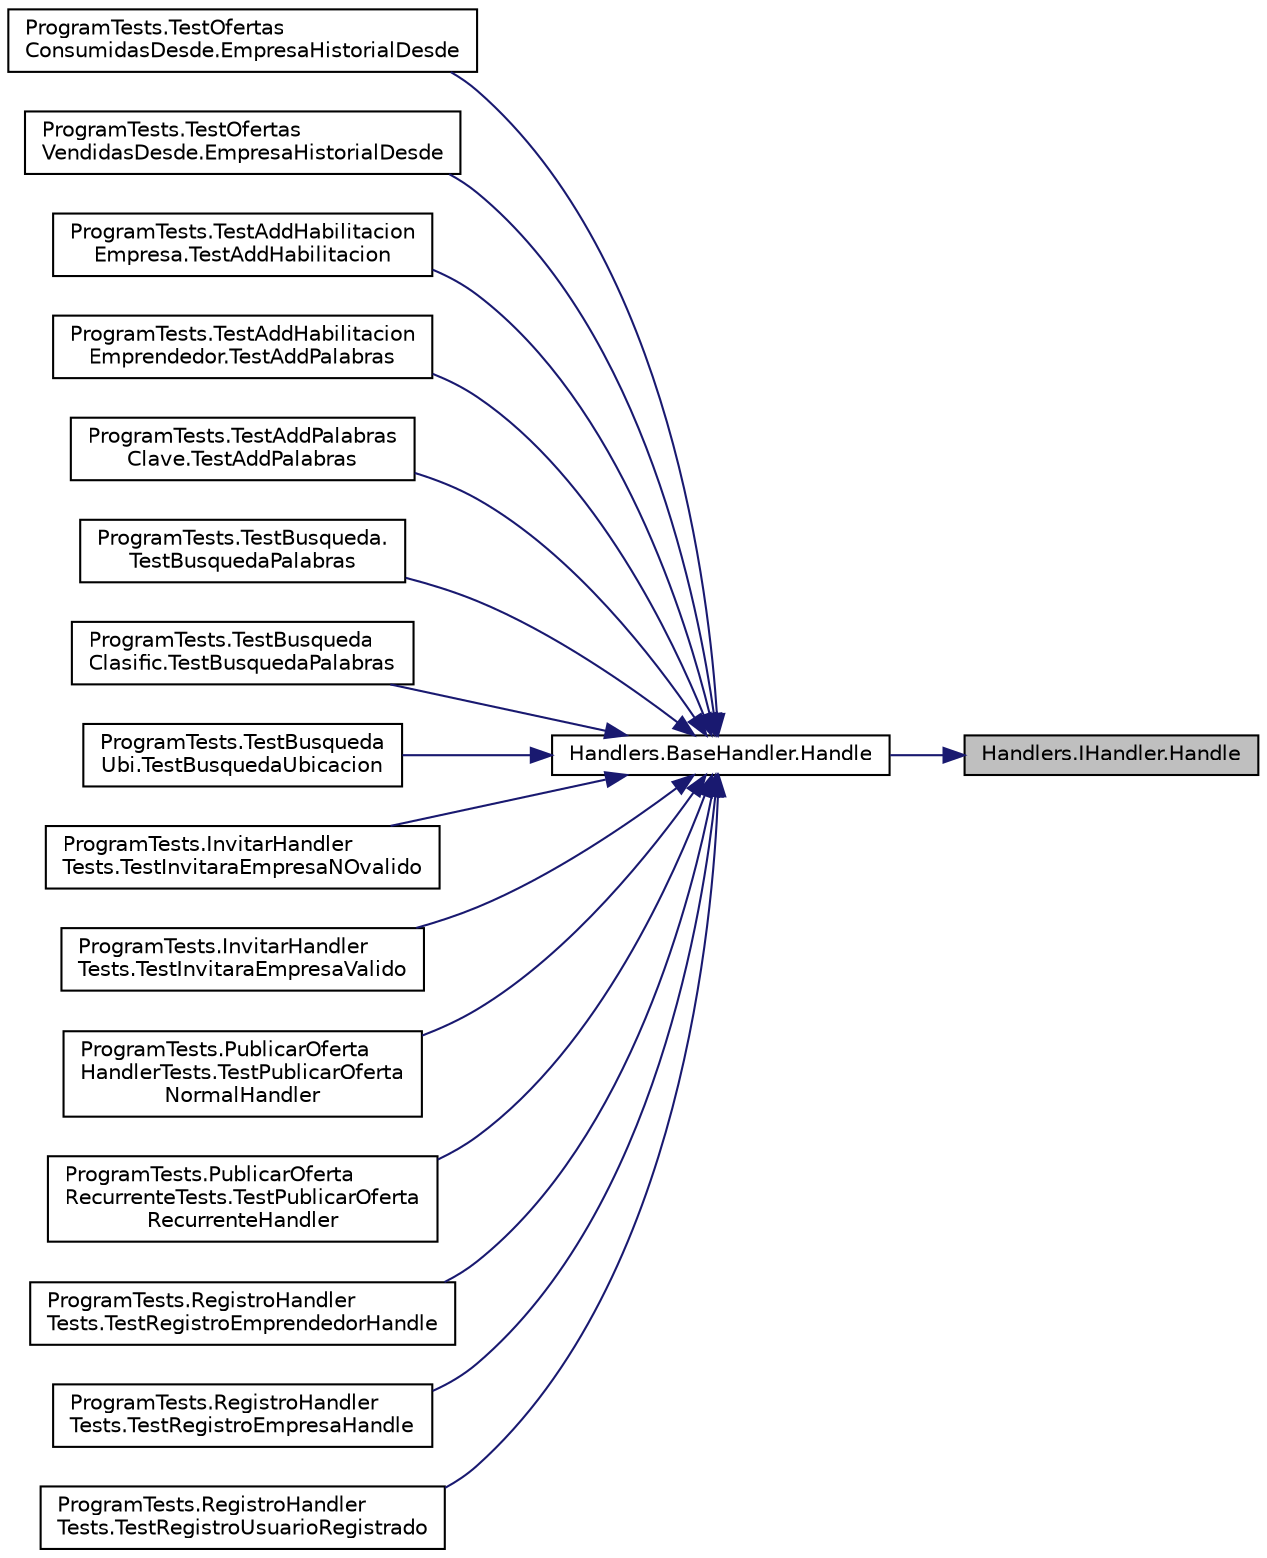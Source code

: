 digraph "Handlers.IHandler.Handle"
{
 // INTERACTIVE_SVG=YES
 // LATEX_PDF_SIZE
  edge [fontname="Helvetica",fontsize="10",labelfontname="Helvetica",labelfontsize="10"];
  node [fontname="Helvetica",fontsize="10",shape=record];
  rankdir="RL";
  Node1 [label="Handlers.IHandler.Handle",height=0.2,width=0.4,color="black", fillcolor="grey75", style="filled", fontcolor="black",tooltip="Procesa el mensaje o la pasa al siguiente \"handler\" si existe."];
  Node1 -> Node2 [dir="back",color="midnightblue",fontsize="10",style="solid",fontname="Helvetica"];
  Node2 [label="Handlers.BaseHandler.Handle",height=0.2,width=0.4,color="black", fillcolor="white", style="filled",URL="$classHandlers_1_1BaseHandler.html#af57875ebe4cc0deb8a06ae86cbb89817",tooltip="Procesa el mensaje o la pasa al siguiente \"handler\" si existe."];
  Node2 -> Node3 [dir="back",color="midnightblue",fontsize="10",style="solid",fontname="Helvetica"];
  Node3 [label="ProgramTests.TestOfertas\lConsumidasDesde.EmpresaHistorialDesde",height=0.2,width=0.4,color="black", fillcolor="white", style="filled",URL="$classProgramTests_1_1TestOfertasConsumidasDesde.html#acfa26f22a50b5238778a8aa997d4b8a9",tooltip="Test que simula una interaccion desde un usuario (Emprendedor) que consulta las ofertas compradas des..."];
  Node2 -> Node4 [dir="back",color="midnightblue",fontsize="10",style="solid",fontname="Helvetica"];
  Node4 [label="ProgramTests.TestOfertas\lVendidasDesde.EmpresaHistorialDesde",height=0.2,width=0.4,color="black", fillcolor="white", style="filled",URL="$classProgramTests_1_1TestOfertasVendidasDesde.html#aa324380eb38030006a5beb4d48c11f30",tooltip="Test que simula una interaccion desde un usuario (Empresa) que consulta las ofertas vendidas desde un..."];
  Node2 -> Node5 [dir="back",color="midnightblue",fontsize="10",style="solid",fontname="Helvetica"];
  Node5 [label="ProgramTests.TestAddHabilitacion\lEmpresa.TestAddHabilitacion",height=0.2,width=0.4,color="black", fillcolor="white", style="filled",URL="$classProgramTests_1_1TestAddHabilitacionEmpresa.html#a6e296af15792c4e8cf8318e9b7e87d3d",tooltip="Este test prueba la busqueda por palabras clave."];
  Node2 -> Node6 [dir="back",color="midnightblue",fontsize="10",style="solid",fontname="Helvetica"];
  Node6 [label="ProgramTests.TestAddHabilitacion\lEmprendedor.TestAddPalabras",height=0.2,width=0.4,color="black", fillcolor="white", style="filled",URL="$classProgramTests_1_1TestAddHabilitacionEmprendedor.html#ab56fdbea5f5d489acd9cb959cf151396",tooltip="Este test prueba la busqueda por palabras clave."];
  Node2 -> Node7 [dir="back",color="midnightblue",fontsize="10",style="solid",fontname="Helvetica"];
  Node7 [label="ProgramTests.TestAddPalabras\lClave.TestAddPalabras",height=0.2,width=0.4,color="black", fillcolor="white", style="filled",URL="$classProgramTests_1_1TestAddPalabrasClave.html#a284d21dddfe74a040c2e539065858903",tooltip="Este test prueba la busqueda por palabras clave."];
  Node2 -> Node8 [dir="back",color="midnightblue",fontsize="10",style="solid",fontname="Helvetica"];
  Node8 [label="ProgramTests.TestBusqueda.\lTestBusquedaPalabras",height=0.2,width=0.4,color="black", fillcolor="white", style="filled",URL="$classProgramTests_1_1TestBusqueda.html#aabc32f0e476b686818e70f9e1c4554f7",tooltip="Este test prueba la busqueda por palabras clave."];
  Node2 -> Node9 [dir="back",color="midnightblue",fontsize="10",style="solid",fontname="Helvetica"];
  Node9 [label="ProgramTests.TestBusqueda\lClasific.TestBusquedaPalabras",height=0.2,width=0.4,color="black", fillcolor="white", style="filled",URL="$classProgramTests_1_1TestBusquedaClasific.html#ad03581cb5df9b72041318cb865b1d46e",tooltip="Este test prueba la busqueda por clasificación de los materiales."];
  Node2 -> Node10 [dir="back",color="midnightblue",fontsize="10",style="solid",fontname="Helvetica"];
  Node10 [label="ProgramTests.TestBusqueda\lUbi.TestBusquedaUbicacion",height=0.2,width=0.4,color="black", fillcolor="white", style="filled",URL="$classProgramTests_1_1TestBusquedaUbi.html#a8f0af28e394f300267c807c22c335177",tooltip="Este test prueba la busqueda por ubicación."];
  Node2 -> Node11 [dir="back",color="midnightblue",fontsize="10",style="solid",fontname="Helvetica"];
  Node11 [label="ProgramTests.InvitarHandler\lTests.TestInvitaraEmpresaNOvalido",height=0.2,width=0.4,color="black", fillcolor="white", style="filled",URL="$classProgramTests_1_1InvitarHandlerTests.html#ae5f2669fd865bdf87684bd403dd96a4a",tooltip="Este test prueba como se procesa el mensaje cuando el usuario no es administrador."];
  Node2 -> Node12 [dir="back",color="midnightblue",fontsize="10",style="solid",fontname="Helvetica"];
  Node12 [label="ProgramTests.InvitarHandler\lTests.TestInvitaraEmpresaValido",height=0.2,width=0.4,color="black", fillcolor="white", style="filled",URL="$classProgramTests_1_1InvitarHandlerTests.html#a4bc05b21daeffe2d3c4e917cd7a8dec8",tooltip="Este test prueba como se procesa el mensaje cuando el usuario es administrador."];
  Node2 -> Node13 [dir="back",color="midnightblue",fontsize="10",style="solid",fontname="Helvetica"];
  Node13 [label="ProgramTests.PublicarOferta\lHandlerTests.TestPublicarOferta\lNormalHandler",height=0.2,width=0.4,color="black", fillcolor="white", style="filled",URL="$classProgramTests_1_1PublicarOfertaHandlerTests.html#a229cb30cb92ed5711a528e41e2db6f26",tooltip="Este test prueba como se procesan los mensajes involucrados en la creacion de una oferta única."];
  Node2 -> Node14 [dir="back",color="midnightblue",fontsize="10",style="solid",fontname="Helvetica"];
  Node14 [label="ProgramTests.PublicarOferta\lRecurrenteTests.TestPublicarOferta\lRecurrenteHandler",height=0.2,width=0.4,color="black", fillcolor="white", style="filled",URL="$classProgramTests_1_1PublicarOfertaRecurrenteTests.html#ad2de74bb339faa86bcee4e60dc5e6f8e",tooltip="Este test prueba como se procesan los mensajes involucrados en la creacion de una oferta recurrente."];
  Node2 -> Node15 [dir="back",color="midnightblue",fontsize="10",style="solid",fontname="Helvetica"];
  Node15 [label="ProgramTests.RegistroHandler\lTests.TestRegistroEmprendedorHandle",height=0.2,width=0.4,color="black", fillcolor="white", style="filled",URL="$classProgramTests_1_1RegistroHandlerTests.html#a9961b66d0b2814d2efd45d5d4a96fc99",tooltip="Este test prueba como se procesan los mensajes para el registro de un emprendedor (usuario con una ID..."];
  Node2 -> Node16 [dir="back",color="midnightblue",fontsize="10",style="solid",fontname="Helvetica"];
  Node16 [label="ProgramTests.RegistroHandler\lTests.TestRegistroEmpresaHandle",height=0.2,width=0.4,color="black", fillcolor="white", style="filled",URL="$classProgramTests_1_1RegistroHandlerTests.html#a2333bb7359dca3df8d8103ced361235f",tooltip="Este test prueba como se procesan los mensajes para realizar el registro de una Empresa (usuario con ..."];
  Node2 -> Node17 [dir="back",color="midnightblue",fontsize="10",style="solid",fontname="Helvetica"];
  Node17 [label="ProgramTests.RegistroHandler\lTests.TestRegistroUsuarioRegistrado",height=0.2,width=0.4,color="black", fillcolor="white", style="filled",URL="$classProgramTests_1_1RegistroHandlerTests.html#a730bd39d74abacdb7d9eb1377899d0d4",tooltip="Este test representa lo que sucede cuando el usuario intenta registrarse otra vez."];
}
